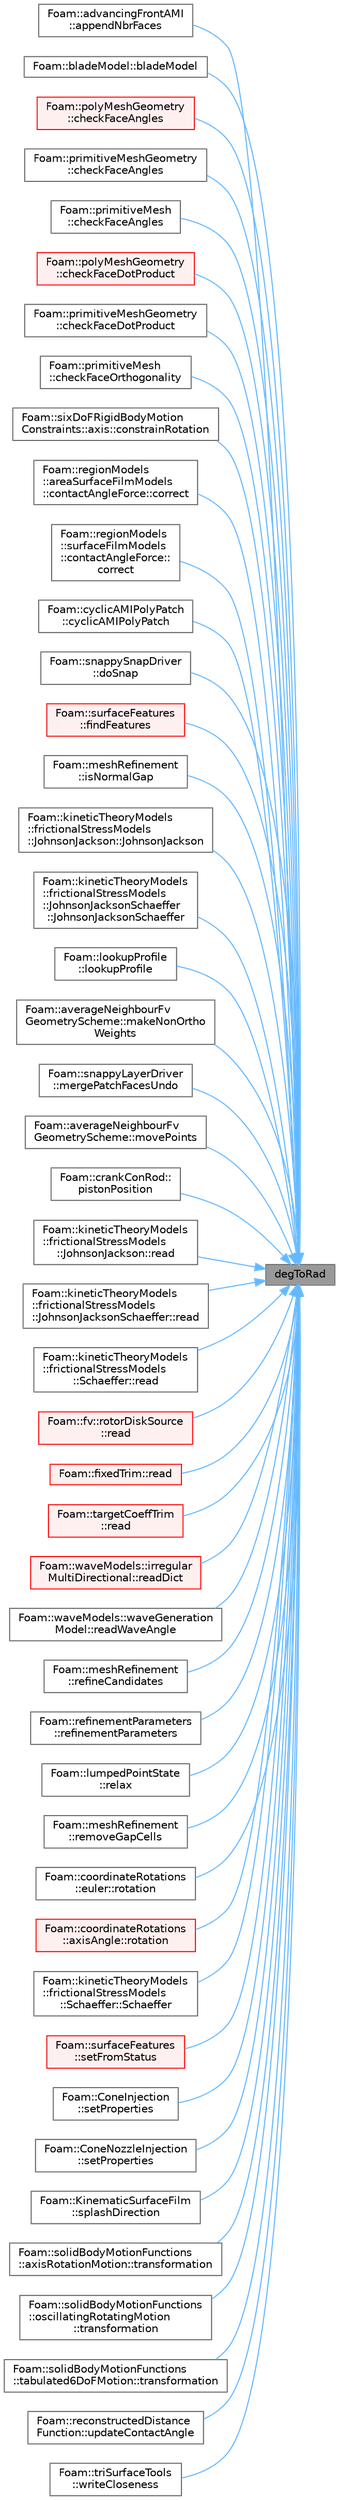 digraph "degToRad"
{
 // LATEX_PDF_SIZE
  bgcolor="transparent";
  edge [fontname=Helvetica,fontsize=10,labelfontname=Helvetica,labelfontsize=10];
  node [fontname=Helvetica,fontsize=10,shape=box,height=0.2,width=0.4];
  rankdir="RL";
  Node1 [id="Node000001",label="degToRad",height=0.2,width=0.4,color="gray40", fillcolor="grey60", style="filled", fontcolor="black",tooltip=" "];
  Node1 -> Node2 [id="edge1_Node000001_Node000002",dir="back",color="steelblue1",style="solid",tooltip=" "];
  Node2 [id="Node000002",label="Foam::advancingFrontAMI\l::appendNbrFaces",height=0.2,width=0.4,color="grey40", fillcolor="white", style="filled",URL="$classFoam_1_1advancingFrontAMI.html#a34cce7fa253a85a2578239aa0d9238ed",tooltip=" "];
  Node1 -> Node3 [id="edge2_Node000001_Node000003",dir="back",color="steelblue1",style="solid",tooltip=" "];
  Node3 [id="Node000003",label="Foam::bladeModel::bladeModel",height=0.2,width=0.4,color="grey40", fillcolor="white", style="filled",URL="$classFoam_1_1bladeModel.html#ad76aaa89a464944047ede7ef53c29579",tooltip=" "];
  Node1 -> Node4 [id="edge3_Node000001_Node000004",dir="back",color="steelblue1",style="solid",tooltip=" "];
  Node4 [id="Node000004",label="Foam::polyMeshGeometry\l::checkFaceAngles",height=0.2,width=0.4,color="red", fillcolor="#FFF0F0", style="filled",URL="$classFoam_1_1polyMeshGeometry.html#a54a9bc2a85ca197cef7b133c51ec94b4",tooltip=" "];
  Node1 -> Node6 [id="edge4_Node000001_Node000006",dir="back",color="steelblue1",style="solid",tooltip=" "];
  Node6 [id="Node000006",label="Foam::primitiveMeshGeometry\l::checkFaceAngles",height=0.2,width=0.4,color="grey40", fillcolor="white", style="filled",URL="$classFoam_1_1primitiveMeshGeometry.html#a1e53fa2de621f051c1777b67d71e354c",tooltip=" "];
  Node1 -> Node7 [id="edge5_Node000001_Node000007",dir="back",color="steelblue1",style="solid",tooltip=" "];
  Node7 [id="Node000007",label="Foam::primitiveMesh\l::checkFaceAngles",height=0.2,width=0.4,color="grey40", fillcolor="white", style="filled",URL="$classFoam_1_1primitiveMesh.html#a7c84c2f5ca3ec2f1703f5b19adec5096",tooltip=" "];
  Node1 -> Node8 [id="edge6_Node000001_Node000008",dir="back",color="steelblue1",style="solid",tooltip=" "];
  Node8 [id="Node000008",label="Foam::polyMeshGeometry\l::checkFaceDotProduct",height=0.2,width=0.4,color="red", fillcolor="#FFF0F0", style="filled",URL="$classFoam_1_1polyMeshGeometry.html#a5014e575335db939bc66eb2fe32ac48f",tooltip=" "];
  Node1 -> Node9 [id="edge7_Node000001_Node000009",dir="back",color="steelblue1",style="solid",tooltip=" "];
  Node9 [id="Node000009",label="Foam::primitiveMeshGeometry\l::checkFaceDotProduct",height=0.2,width=0.4,color="grey40", fillcolor="white", style="filled",URL="$classFoam_1_1primitiveMeshGeometry.html#abe689b0ea95babc2086677dec53f57f2",tooltip=" "];
  Node1 -> Node10 [id="edge8_Node000001_Node000010",dir="back",color="steelblue1",style="solid",tooltip=" "];
  Node10 [id="Node000010",label="Foam::primitiveMesh\l::checkFaceOrthogonality",height=0.2,width=0.4,color="grey40", fillcolor="white", style="filled",URL="$classFoam_1_1primitiveMesh.html#a0178c6dd85f4f59b812cb200aec5c065",tooltip=" "];
  Node1 -> Node11 [id="edge9_Node000001_Node000011",dir="back",color="steelblue1",style="solid",tooltip=" "];
  Node11 [id="Node000011",label="Foam::sixDoFRigidBodyMotion\lConstraints::axis::constrainRotation",height=0.2,width=0.4,color="grey40", fillcolor="white", style="filled",URL="$classFoam_1_1sixDoFRigidBodyMotionConstraints_1_1axis.html#a5ed0f908100ee6c7a1b91fb87f4dad36",tooltip=" "];
  Node1 -> Node12 [id="edge10_Node000001_Node000012",dir="back",color="steelblue1",style="solid",tooltip=" "];
  Node12 [id="Node000012",label="Foam::regionModels\l::areaSurfaceFilmModels\l::contactAngleForce::correct",height=0.2,width=0.4,color="grey40", fillcolor="white", style="filled",URL="$classFoam_1_1regionModels_1_1areaSurfaceFilmModels_1_1contactAngleForce.html#a3af1d749358ac2f2da54da6e77c2a8df",tooltip=" "];
  Node1 -> Node13 [id="edge11_Node000001_Node000013",dir="back",color="steelblue1",style="solid",tooltip=" "];
  Node13 [id="Node000013",label="Foam::regionModels\l::surfaceFilmModels\l::contactAngleForce::\lcorrect",height=0.2,width=0.4,color="grey40", fillcolor="white", style="filled",URL="$classFoam_1_1regionModels_1_1surfaceFilmModels_1_1contactAngleForce.html#ae8286cb1594f9b26a1c5291173459307",tooltip=" "];
  Node1 -> Node14 [id="edge12_Node000001_Node000014",dir="back",color="steelblue1",style="solid",tooltip=" "];
  Node14 [id="Node000014",label="Foam::cyclicAMIPolyPatch\l::cyclicAMIPolyPatch",height=0.2,width=0.4,color="grey40", fillcolor="white", style="filled",URL="$classFoam_1_1cyclicAMIPolyPatch.html#ac54495a2af4565b74f9a916303811932",tooltip=" "];
  Node1 -> Node15 [id="edge13_Node000001_Node000015",dir="back",color="steelblue1",style="solid",tooltip=" "];
  Node15 [id="Node000015",label="Foam::snappySnapDriver\l::doSnap",height=0.2,width=0.4,color="grey40", fillcolor="white", style="filled",URL="$classFoam_1_1snappySnapDriver.html#aa958f4f6d3063fa318a31ef8d8ba90e4",tooltip=" "];
  Node1 -> Node16 [id="edge14_Node000001_Node000016",dir="back",color="steelblue1",style="solid",tooltip=" "];
  Node16 [id="Node000016",label="Foam::surfaceFeatures\l::findFeatures",height=0.2,width=0.4,color="red", fillcolor="#FFF0F0", style="filled",URL="$classFoam_1_1surfaceFeatures.html#a104ad1549afa89b0b6ae590fda99816a",tooltip=" "];
  Node1 -> Node18 [id="edge15_Node000001_Node000018",dir="back",color="steelblue1",style="solid",tooltip=" "];
  Node18 [id="Node000018",label="Foam::meshRefinement\l::isNormalGap",height=0.2,width=0.4,color="grey40", fillcolor="white", style="filled",URL="$classFoam_1_1meshRefinement.html#aa14bdec9824f7a35168f2e5d9fa81f71",tooltip=" "];
  Node1 -> Node19 [id="edge16_Node000001_Node000019",dir="back",color="steelblue1",style="solid",tooltip=" "];
  Node19 [id="Node000019",label="Foam::kineticTheoryModels\l::frictionalStressModels\l::JohnsonJackson::JohnsonJackson",height=0.2,width=0.4,color="grey40", fillcolor="white", style="filled",URL="$classFoam_1_1kineticTheoryModels_1_1frictionalStressModels_1_1JohnsonJackson.html#a7296bb86fc5f0eb4a870ac1887ad077d",tooltip=" "];
  Node1 -> Node20 [id="edge17_Node000001_Node000020",dir="back",color="steelblue1",style="solid",tooltip=" "];
  Node20 [id="Node000020",label="Foam::kineticTheoryModels\l::frictionalStressModels\l::JohnsonJacksonSchaeffer\l::JohnsonJacksonSchaeffer",height=0.2,width=0.4,color="grey40", fillcolor="white", style="filled",URL="$classFoam_1_1kineticTheoryModels_1_1frictionalStressModels_1_1JohnsonJacksonSchaeffer.html#a00b7ef071ba9887dfd03409ab651af01",tooltip=" "];
  Node1 -> Node21 [id="edge18_Node000001_Node000021",dir="back",color="steelblue1",style="solid",tooltip=" "];
  Node21 [id="Node000021",label="Foam::lookupProfile\l::lookupProfile",height=0.2,width=0.4,color="grey40", fillcolor="white", style="filled",URL="$classFoam_1_1lookupProfile.html#a6f7921c2a8451fb5d1588727f0cf8551",tooltip=" "];
  Node1 -> Node22 [id="edge19_Node000001_Node000022",dir="back",color="steelblue1",style="solid",tooltip=" "];
  Node22 [id="Node000022",label="Foam::averageNeighbourFv\lGeometryScheme::makeNonOrtho\lWeights",height=0.2,width=0.4,color="grey40", fillcolor="white", style="filled",URL="$classFoam_1_1averageNeighbourFvGeometryScheme.html#af6dff4141500240d79addd429816d90c",tooltip=" "];
  Node1 -> Node23 [id="edge20_Node000001_Node000023",dir="back",color="steelblue1",style="solid",tooltip=" "];
  Node23 [id="Node000023",label="Foam::snappyLayerDriver\l::mergePatchFacesUndo",height=0.2,width=0.4,color="grey40", fillcolor="white", style="filled",URL="$classFoam_1_1snappyLayerDriver.html#aa565e230938f5df3de8ccd3e14c39da8",tooltip=" "];
  Node1 -> Node24 [id="edge21_Node000001_Node000024",dir="back",color="steelblue1",style="solid",tooltip=" "];
  Node24 [id="Node000024",label="Foam::averageNeighbourFv\lGeometryScheme::movePoints",height=0.2,width=0.4,color="grey40", fillcolor="white", style="filled",URL="$classFoam_1_1averageNeighbourFvGeometryScheme.html#a6515a3b20e9603401422337166c347f2",tooltip=" "];
  Node1 -> Node25 [id="edge22_Node000001_Node000025",dir="back",color="steelblue1",style="solid",tooltip=" "];
  Node25 [id="Node000025",label="Foam::crankConRod::\lpistonPosition",height=0.2,width=0.4,color="grey40", fillcolor="white", style="filled",URL="$classFoam_1_1crankConRod.html#a5a532d33e1c7e06dd0c20097483625ab",tooltip=" "];
  Node1 -> Node26 [id="edge23_Node000001_Node000026",dir="back",color="steelblue1",style="solid",tooltip=" "];
  Node26 [id="Node000026",label="Foam::kineticTheoryModels\l::frictionalStressModels\l::JohnsonJackson::read",height=0.2,width=0.4,color="grey40", fillcolor="white", style="filled",URL="$classFoam_1_1kineticTheoryModels_1_1frictionalStressModels_1_1JohnsonJackson.html#af816873151ddb0126e98bb2f914d8ed5",tooltip=" "];
  Node1 -> Node27 [id="edge24_Node000001_Node000027",dir="back",color="steelblue1",style="solid",tooltip=" "];
  Node27 [id="Node000027",label="Foam::kineticTheoryModels\l::frictionalStressModels\l::JohnsonJacksonSchaeffer::read",height=0.2,width=0.4,color="grey40", fillcolor="white", style="filled",URL="$classFoam_1_1kineticTheoryModels_1_1frictionalStressModels_1_1JohnsonJacksonSchaeffer.html#af816873151ddb0126e98bb2f914d8ed5",tooltip=" "];
  Node1 -> Node28 [id="edge25_Node000001_Node000028",dir="back",color="steelblue1",style="solid",tooltip=" "];
  Node28 [id="Node000028",label="Foam::kineticTheoryModels\l::frictionalStressModels\l::Schaeffer::read",height=0.2,width=0.4,color="grey40", fillcolor="white", style="filled",URL="$classFoam_1_1kineticTheoryModels_1_1frictionalStressModels_1_1Schaeffer.html#af816873151ddb0126e98bb2f914d8ed5",tooltip=" "];
  Node1 -> Node29 [id="edge26_Node000001_Node000029",dir="back",color="steelblue1",style="solid",tooltip=" "];
  Node29 [id="Node000029",label="Foam::fv::rotorDiskSource\l::read",height=0.2,width=0.4,color="red", fillcolor="#FFF0F0", style="filled",URL="$classFoam_1_1fv_1_1rotorDiskSource.html#a6ce0c64db98eb6144d363dbfc86104eb",tooltip=" "];
  Node1 -> Node31 [id="edge27_Node000001_Node000031",dir="back",color="steelblue1",style="solid",tooltip=" "];
  Node31 [id="Node000031",label="Foam::fixedTrim::read",height=0.2,width=0.4,color="red", fillcolor="#FFF0F0", style="filled",URL="$classFoam_1_1fixedTrim.html#a428788b96f9f592ba1fa5b37c25ac749",tooltip=" "];
  Node1 -> Node33 [id="edge28_Node000001_Node000033",dir="back",color="steelblue1",style="solid",tooltip=" "];
  Node33 [id="Node000033",label="Foam::targetCoeffTrim\l::read",height=0.2,width=0.4,color="red", fillcolor="#FFF0F0", style="filled",URL="$classFoam_1_1targetCoeffTrim.html#a428788b96f9f592ba1fa5b37c25ac749",tooltip=" "];
  Node1 -> Node35 [id="edge29_Node000001_Node000035",dir="back",color="steelblue1",style="solid",tooltip=" "];
  Node35 [id="Node000035",label="Foam::waveModels::irregular\lMultiDirectional::readDict",height=0.2,width=0.4,color="red", fillcolor="#FFF0F0", style="filled",URL="$classFoam_1_1waveModels_1_1irregularMultiDirectional.html#afd3b9aa8b17b50ba9f3e2621d3713638",tooltip=" "];
  Node1 -> Node37 [id="edge30_Node000001_Node000037",dir="back",color="steelblue1",style="solid",tooltip=" "];
  Node37 [id="Node000037",label="Foam::waveModels::waveGeneration\lModel::readWaveAngle",height=0.2,width=0.4,color="grey40", fillcolor="white", style="filled",URL="$classFoam_1_1waveModels_1_1waveGenerationModel.html#a08313e2be75e81e08af080d55d7ceee2",tooltip=" "];
  Node1 -> Node38 [id="edge31_Node000001_Node000038",dir="back",color="steelblue1",style="solid",tooltip=" "];
  Node38 [id="Node000038",label="Foam::meshRefinement\l::refineCandidates",height=0.2,width=0.4,color="grey40", fillcolor="white", style="filled",URL="$classFoam_1_1meshRefinement.html#a58ae8c206ed0ad26d256b1d04c40b6a1",tooltip=" "];
  Node1 -> Node39 [id="edge32_Node000001_Node000039",dir="back",color="steelblue1",style="solid",tooltip=" "];
  Node39 [id="Node000039",label="Foam::refinementParameters\l::refinementParameters",height=0.2,width=0.4,color="grey40", fillcolor="white", style="filled",URL="$classFoam_1_1refinementParameters.html#ac0d049c4262d6f98ba9630014be4dc1e",tooltip=" "];
  Node1 -> Node40 [id="edge33_Node000001_Node000040",dir="back",color="steelblue1",style="solid",tooltip=" "];
  Node40 [id="Node000040",label="Foam::lumpedPointState\l::relax",height=0.2,width=0.4,color="grey40", fillcolor="white", style="filled",URL="$classFoam_1_1lumpedPointState.html#a56e5a9d3d36b5e89bd81161cc0507776",tooltip=" "];
  Node1 -> Node41 [id="edge34_Node000001_Node000041",dir="back",color="steelblue1",style="solid",tooltip=" "];
  Node41 [id="Node000041",label="Foam::meshRefinement\l::removeGapCells",height=0.2,width=0.4,color="grey40", fillcolor="white", style="filled",URL="$classFoam_1_1meshRefinement.html#a6451a3a00adb062a7a6993cfd887a205",tooltip=" "];
  Node1 -> Node42 [id="edge35_Node000001_Node000042",dir="back",color="steelblue1",style="solid",tooltip=" "];
  Node42 [id="Node000042",label="Foam::coordinateRotations\l::euler::rotation",height=0.2,width=0.4,color="grey40", fillcolor="white", style="filled",URL="$classFoam_1_1coordinateRotations_1_1euler.html#aacb817fe2b55b64d739feab5b33e6e63",tooltip=" "];
  Node1 -> Node43 [id="edge36_Node000001_Node000043",dir="back",color="steelblue1",style="solid",tooltip=" "];
  Node43 [id="Node000043",label="Foam::coordinateRotations\l::axisAngle::rotation",height=0.2,width=0.4,color="red", fillcolor="#FFF0F0", style="filled",URL="$classFoam_1_1coordinateRotations_1_1axisAngle.html#a98b7939766325fde5e802eb4a13f9882",tooltip=" "];
  Node1 -> Node45 [id="edge37_Node000001_Node000045",dir="back",color="steelblue1",style="solid",tooltip=" "];
  Node45 [id="Node000045",label="Foam::kineticTheoryModels\l::frictionalStressModels\l::Schaeffer::Schaeffer",height=0.2,width=0.4,color="grey40", fillcolor="white", style="filled",URL="$classFoam_1_1kineticTheoryModels_1_1frictionalStressModels_1_1Schaeffer.html#a77fabfee38cfbdfada387add9e9e2fb4",tooltip=" "];
  Node1 -> Node46 [id="edge38_Node000001_Node000046",dir="back",color="steelblue1",style="solid",tooltip=" "];
  Node46 [id="Node000046",label="Foam::surfaceFeatures\l::setFromStatus",height=0.2,width=0.4,color="red", fillcolor="#FFF0F0", style="filled",URL="$classFoam_1_1surfaceFeatures.html#a3ec4130a2f02e6be2ba97774910eb125",tooltip=" "];
  Node1 -> Node48 [id="edge39_Node000001_Node000048",dir="back",color="steelblue1",style="solid",tooltip=" "];
  Node48 [id="Node000048",label="Foam::ConeInjection\l::setProperties",height=0.2,width=0.4,color="grey40", fillcolor="white", style="filled",URL="$classFoam_1_1ConeInjection.html#a9c29fb14e9bea94ae75c185efe894b00",tooltip=" "];
  Node1 -> Node49 [id="edge40_Node000001_Node000049",dir="back",color="steelblue1",style="solid",tooltip=" "];
  Node49 [id="Node000049",label="Foam::ConeNozzleInjection\l::setProperties",height=0.2,width=0.4,color="grey40", fillcolor="white", style="filled",URL="$classFoam_1_1ConeNozzleInjection.html#a9c29fb14e9bea94ae75c185efe894b00",tooltip=" "];
  Node1 -> Node50 [id="edge41_Node000001_Node000050",dir="back",color="steelblue1",style="solid",tooltip=" "];
  Node50 [id="Node000050",label="Foam::KinematicSurfaceFilm\l::splashDirection",height=0.2,width=0.4,color="grey40", fillcolor="white", style="filled",URL="$classFoam_1_1KinematicSurfaceFilm.html#a7d086162ff18dda5c86d59ec854cf55e",tooltip=" "];
  Node1 -> Node51 [id="edge42_Node000001_Node000051",dir="back",color="steelblue1",style="solid",tooltip=" "];
  Node51 [id="Node000051",label="Foam::solidBodyMotionFunctions\l::axisRotationMotion::transformation",height=0.2,width=0.4,color="grey40", fillcolor="white", style="filled",URL="$classFoam_1_1solidBodyMotionFunctions_1_1axisRotationMotion.html#aa399caab3cd107de02ea674d7d25ed72",tooltip=" "];
  Node1 -> Node52 [id="edge43_Node000001_Node000052",dir="back",color="steelblue1",style="solid",tooltip=" "];
  Node52 [id="Node000052",label="Foam::solidBodyMotionFunctions\l::oscillatingRotatingMotion\l::transformation",height=0.2,width=0.4,color="grey40", fillcolor="white", style="filled",URL="$classFoam_1_1solidBodyMotionFunctions_1_1oscillatingRotatingMotion.html#aa399caab3cd107de02ea674d7d25ed72",tooltip=" "];
  Node1 -> Node53 [id="edge44_Node000001_Node000053",dir="back",color="steelblue1",style="solid",tooltip=" "];
  Node53 [id="Node000053",label="Foam::solidBodyMotionFunctions\l::tabulated6DoFMotion::transformation",height=0.2,width=0.4,color="grey40", fillcolor="white", style="filled",URL="$classFoam_1_1solidBodyMotionFunctions_1_1tabulated6DoFMotion.html#aa399caab3cd107de02ea674d7d25ed72",tooltip=" "];
  Node1 -> Node54 [id="edge45_Node000001_Node000054",dir="back",color="steelblue1",style="solid",tooltip=" "];
  Node54 [id="Node000054",label="Foam::reconstructedDistance\lFunction::updateContactAngle",height=0.2,width=0.4,color="grey40", fillcolor="white", style="filled",URL="$classFoam_1_1reconstructedDistanceFunction.html#ac2c0ac9f20327268062dd66985bba1bd",tooltip=" "];
  Node1 -> Node55 [id="edge46_Node000001_Node000055",dir="back",color="steelblue1",style="solid",tooltip=" "];
  Node55 [id="Node000055",label="Foam::triSurfaceTools\l::writeCloseness",height=0.2,width=0.4,color="grey40", fillcolor="white", style="filled",URL="$classFoam_1_1triSurfaceTools.html#ad280a0f3dcee28fbb5e3b12cfbdbf8e3",tooltip=" "];
}
